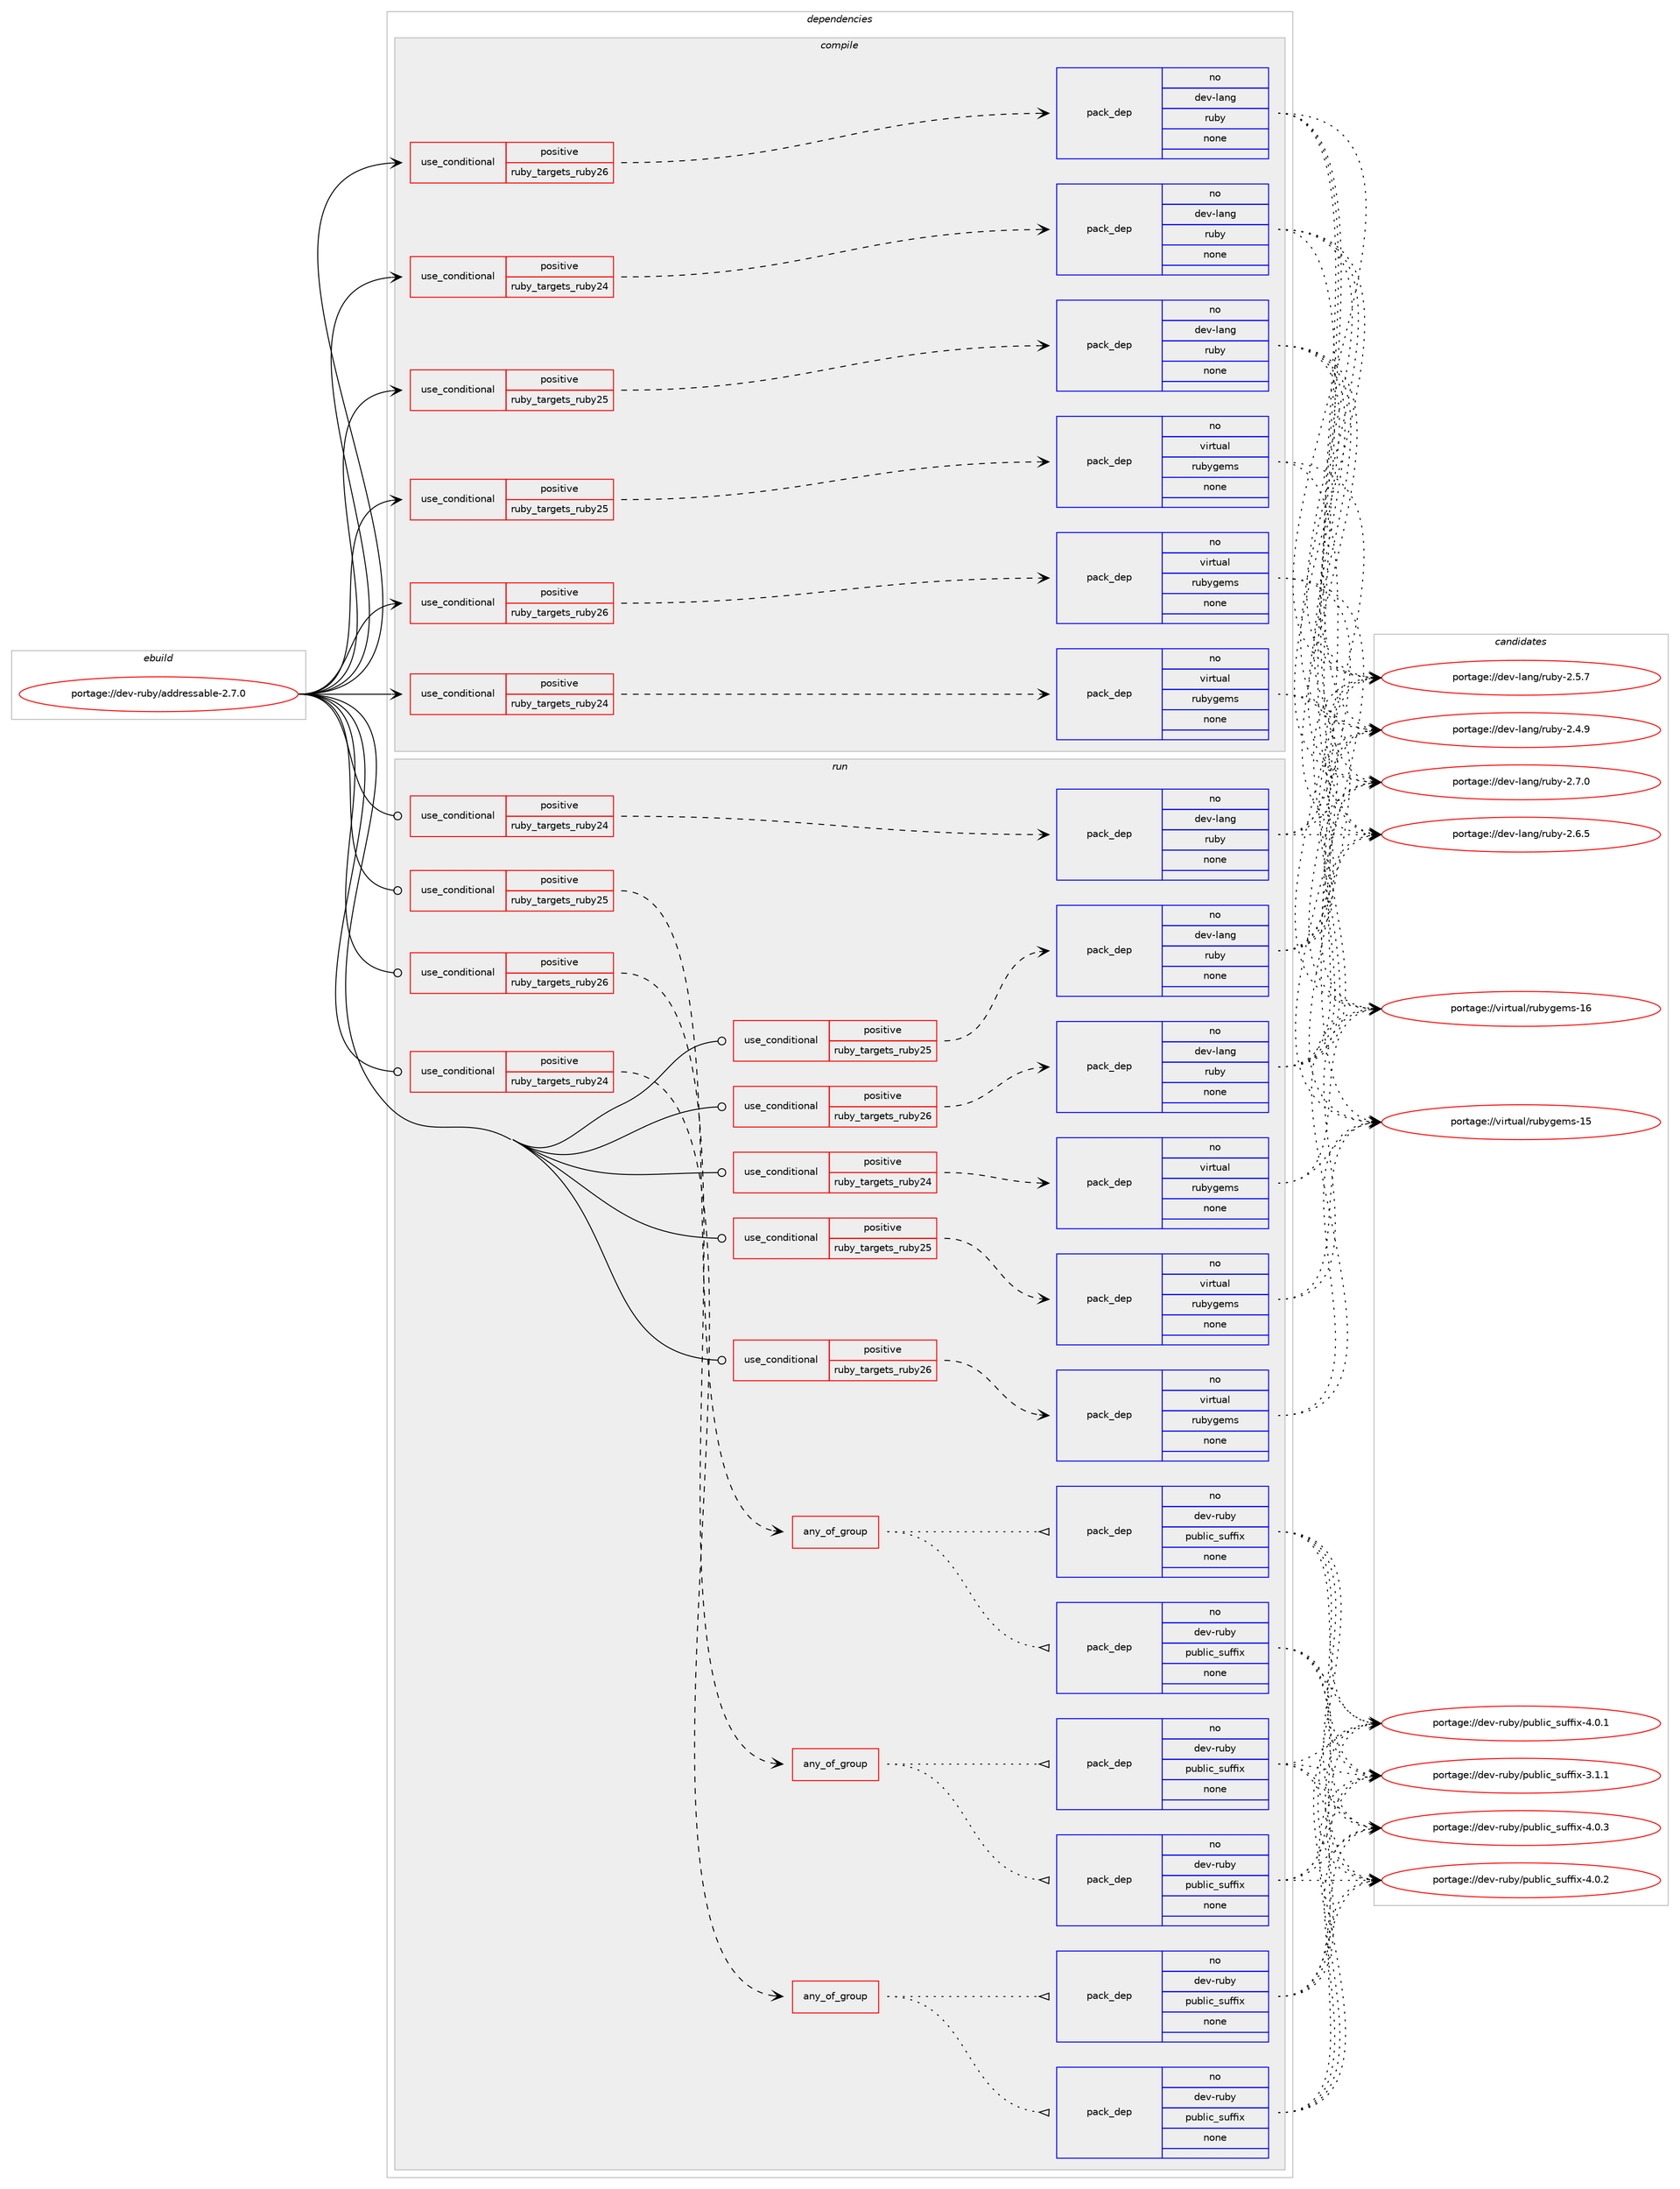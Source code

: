 digraph prolog {

# *************
# Graph options
# *************

newrank=true;
concentrate=true;
compound=true;
graph [rankdir=LR,fontname=Helvetica,fontsize=10,ranksep=1.5];#, ranksep=2.5, nodesep=0.2];
edge  [arrowhead=vee];
node  [fontname=Helvetica,fontsize=10];

# **********
# The ebuild
# **********

subgraph cluster_leftcol {
color=gray;
label=<<i>ebuild</i>>;
id [label="portage://dev-ruby/addressable-2.7.0", color=red, width=4, href="../dev-ruby/addressable-2.7.0.svg"];
}

# ****************
# The dependencies
# ****************

subgraph cluster_midcol {
color=gray;
label=<<i>dependencies</i>>;
subgraph cluster_compile {
fillcolor="#eeeeee";
style=filled;
label=<<i>compile</i>>;
subgraph cond94165 {
dependency369432 [label=<<TABLE BORDER="0" CELLBORDER="1" CELLSPACING="0" CELLPADDING="4"><TR><TD ROWSPAN="3" CELLPADDING="10">use_conditional</TD></TR><TR><TD>positive</TD></TR><TR><TD>ruby_targets_ruby24</TD></TR></TABLE>>, shape=none, color=red];
subgraph pack270437 {
dependency369433 [label=<<TABLE BORDER="0" CELLBORDER="1" CELLSPACING="0" CELLPADDING="4" WIDTH="220"><TR><TD ROWSPAN="6" CELLPADDING="30">pack_dep</TD></TR><TR><TD WIDTH="110">no</TD></TR><TR><TD>dev-lang</TD></TR><TR><TD>ruby</TD></TR><TR><TD>none</TD></TR><TR><TD></TD></TR></TABLE>>, shape=none, color=blue];
}
dependency369432:e -> dependency369433:w [weight=20,style="dashed",arrowhead="vee"];
}
id:e -> dependency369432:w [weight=20,style="solid",arrowhead="vee"];
subgraph cond94166 {
dependency369434 [label=<<TABLE BORDER="0" CELLBORDER="1" CELLSPACING="0" CELLPADDING="4"><TR><TD ROWSPAN="3" CELLPADDING="10">use_conditional</TD></TR><TR><TD>positive</TD></TR><TR><TD>ruby_targets_ruby24</TD></TR></TABLE>>, shape=none, color=red];
subgraph pack270438 {
dependency369435 [label=<<TABLE BORDER="0" CELLBORDER="1" CELLSPACING="0" CELLPADDING="4" WIDTH="220"><TR><TD ROWSPAN="6" CELLPADDING="30">pack_dep</TD></TR><TR><TD WIDTH="110">no</TD></TR><TR><TD>virtual</TD></TR><TR><TD>rubygems</TD></TR><TR><TD>none</TD></TR><TR><TD></TD></TR></TABLE>>, shape=none, color=blue];
}
dependency369434:e -> dependency369435:w [weight=20,style="dashed",arrowhead="vee"];
}
id:e -> dependency369434:w [weight=20,style="solid",arrowhead="vee"];
subgraph cond94167 {
dependency369436 [label=<<TABLE BORDER="0" CELLBORDER="1" CELLSPACING="0" CELLPADDING="4"><TR><TD ROWSPAN="3" CELLPADDING="10">use_conditional</TD></TR><TR><TD>positive</TD></TR><TR><TD>ruby_targets_ruby25</TD></TR></TABLE>>, shape=none, color=red];
subgraph pack270439 {
dependency369437 [label=<<TABLE BORDER="0" CELLBORDER="1" CELLSPACING="0" CELLPADDING="4" WIDTH="220"><TR><TD ROWSPAN="6" CELLPADDING="30">pack_dep</TD></TR><TR><TD WIDTH="110">no</TD></TR><TR><TD>dev-lang</TD></TR><TR><TD>ruby</TD></TR><TR><TD>none</TD></TR><TR><TD></TD></TR></TABLE>>, shape=none, color=blue];
}
dependency369436:e -> dependency369437:w [weight=20,style="dashed",arrowhead="vee"];
}
id:e -> dependency369436:w [weight=20,style="solid",arrowhead="vee"];
subgraph cond94168 {
dependency369438 [label=<<TABLE BORDER="0" CELLBORDER="1" CELLSPACING="0" CELLPADDING="4"><TR><TD ROWSPAN="3" CELLPADDING="10">use_conditional</TD></TR><TR><TD>positive</TD></TR><TR><TD>ruby_targets_ruby25</TD></TR></TABLE>>, shape=none, color=red];
subgraph pack270440 {
dependency369439 [label=<<TABLE BORDER="0" CELLBORDER="1" CELLSPACING="0" CELLPADDING="4" WIDTH="220"><TR><TD ROWSPAN="6" CELLPADDING="30">pack_dep</TD></TR><TR><TD WIDTH="110">no</TD></TR><TR><TD>virtual</TD></TR><TR><TD>rubygems</TD></TR><TR><TD>none</TD></TR><TR><TD></TD></TR></TABLE>>, shape=none, color=blue];
}
dependency369438:e -> dependency369439:w [weight=20,style="dashed",arrowhead="vee"];
}
id:e -> dependency369438:w [weight=20,style="solid",arrowhead="vee"];
subgraph cond94169 {
dependency369440 [label=<<TABLE BORDER="0" CELLBORDER="1" CELLSPACING="0" CELLPADDING="4"><TR><TD ROWSPAN="3" CELLPADDING="10">use_conditional</TD></TR><TR><TD>positive</TD></TR><TR><TD>ruby_targets_ruby26</TD></TR></TABLE>>, shape=none, color=red];
subgraph pack270441 {
dependency369441 [label=<<TABLE BORDER="0" CELLBORDER="1" CELLSPACING="0" CELLPADDING="4" WIDTH="220"><TR><TD ROWSPAN="6" CELLPADDING="30">pack_dep</TD></TR><TR><TD WIDTH="110">no</TD></TR><TR><TD>dev-lang</TD></TR><TR><TD>ruby</TD></TR><TR><TD>none</TD></TR><TR><TD></TD></TR></TABLE>>, shape=none, color=blue];
}
dependency369440:e -> dependency369441:w [weight=20,style="dashed",arrowhead="vee"];
}
id:e -> dependency369440:w [weight=20,style="solid",arrowhead="vee"];
subgraph cond94170 {
dependency369442 [label=<<TABLE BORDER="0" CELLBORDER="1" CELLSPACING="0" CELLPADDING="4"><TR><TD ROWSPAN="3" CELLPADDING="10">use_conditional</TD></TR><TR><TD>positive</TD></TR><TR><TD>ruby_targets_ruby26</TD></TR></TABLE>>, shape=none, color=red];
subgraph pack270442 {
dependency369443 [label=<<TABLE BORDER="0" CELLBORDER="1" CELLSPACING="0" CELLPADDING="4" WIDTH="220"><TR><TD ROWSPAN="6" CELLPADDING="30">pack_dep</TD></TR><TR><TD WIDTH="110">no</TD></TR><TR><TD>virtual</TD></TR><TR><TD>rubygems</TD></TR><TR><TD>none</TD></TR><TR><TD></TD></TR></TABLE>>, shape=none, color=blue];
}
dependency369442:e -> dependency369443:w [weight=20,style="dashed",arrowhead="vee"];
}
id:e -> dependency369442:w [weight=20,style="solid",arrowhead="vee"];
}
subgraph cluster_compileandrun {
fillcolor="#eeeeee";
style=filled;
label=<<i>compile and run</i>>;
}
subgraph cluster_run {
fillcolor="#eeeeee";
style=filled;
label=<<i>run</i>>;
subgraph cond94171 {
dependency369444 [label=<<TABLE BORDER="0" CELLBORDER="1" CELLSPACING="0" CELLPADDING="4"><TR><TD ROWSPAN="3" CELLPADDING="10">use_conditional</TD></TR><TR><TD>positive</TD></TR><TR><TD>ruby_targets_ruby24</TD></TR></TABLE>>, shape=none, color=red];
subgraph any4626 {
dependency369445 [label=<<TABLE BORDER="0" CELLBORDER="1" CELLSPACING="0" CELLPADDING="4"><TR><TD CELLPADDING="10">any_of_group</TD></TR></TABLE>>, shape=none, color=red];subgraph pack270443 {
dependency369446 [label=<<TABLE BORDER="0" CELLBORDER="1" CELLSPACING="0" CELLPADDING="4" WIDTH="220"><TR><TD ROWSPAN="6" CELLPADDING="30">pack_dep</TD></TR><TR><TD WIDTH="110">no</TD></TR><TR><TD>dev-ruby</TD></TR><TR><TD>public_suffix</TD></TR><TR><TD>none</TD></TR><TR><TD></TD></TR></TABLE>>, shape=none, color=blue];
}
dependency369445:e -> dependency369446:w [weight=20,style="dotted",arrowhead="oinv"];
subgraph pack270444 {
dependency369447 [label=<<TABLE BORDER="0" CELLBORDER="1" CELLSPACING="0" CELLPADDING="4" WIDTH="220"><TR><TD ROWSPAN="6" CELLPADDING="30">pack_dep</TD></TR><TR><TD WIDTH="110">no</TD></TR><TR><TD>dev-ruby</TD></TR><TR><TD>public_suffix</TD></TR><TR><TD>none</TD></TR><TR><TD></TD></TR></TABLE>>, shape=none, color=blue];
}
dependency369445:e -> dependency369447:w [weight=20,style="dotted",arrowhead="oinv"];
}
dependency369444:e -> dependency369445:w [weight=20,style="dashed",arrowhead="vee"];
}
id:e -> dependency369444:w [weight=20,style="solid",arrowhead="odot"];
subgraph cond94172 {
dependency369448 [label=<<TABLE BORDER="0" CELLBORDER="1" CELLSPACING="0" CELLPADDING="4"><TR><TD ROWSPAN="3" CELLPADDING="10">use_conditional</TD></TR><TR><TD>positive</TD></TR><TR><TD>ruby_targets_ruby24</TD></TR></TABLE>>, shape=none, color=red];
subgraph pack270445 {
dependency369449 [label=<<TABLE BORDER="0" CELLBORDER="1" CELLSPACING="0" CELLPADDING="4" WIDTH="220"><TR><TD ROWSPAN="6" CELLPADDING="30">pack_dep</TD></TR><TR><TD WIDTH="110">no</TD></TR><TR><TD>dev-lang</TD></TR><TR><TD>ruby</TD></TR><TR><TD>none</TD></TR><TR><TD></TD></TR></TABLE>>, shape=none, color=blue];
}
dependency369448:e -> dependency369449:w [weight=20,style="dashed",arrowhead="vee"];
}
id:e -> dependency369448:w [weight=20,style="solid",arrowhead="odot"];
subgraph cond94173 {
dependency369450 [label=<<TABLE BORDER="0" CELLBORDER="1" CELLSPACING="0" CELLPADDING="4"><TR><TD ROWSPAN="3" CELLPADDING="10">use_conditional</TD></TR><TR><TD>positive</TD></TR><TR><TD>ruby_targets_ruby24</TD></TR></TABLE>>, shape=none, color=red];
subgraph pack270446 {
dependency369451 [label=<<TABLE BORDER="0" CELLBORDER="1" CELLSPACING="0" CELLPADDING="4" WIDTH="220"><TR><TD ROWSPAN="6" CELLPADDING="30">pack_dep</TD></TR><TR><TD WIDTH="110">no</TD></TR><TR><TD>virtual</TD></TR><TR><TD>rubygems</TD></TR><TR><TD>none</TD></TR><TR><TD></TD></TR></TABLE>>, shape=none, color=blue];
}
dependency369450:e -> dependency369451:w [weight=20,style="dashed",arrowhead="vee"];
}
id:e -> dependency369450:w [weight=20,style="solid",arrowhead="odot"];
subgraph cond94174 {
dependency369452 [label=<<TABLE BORDER="0" CELLBORDER="1" CELLSPACING="0" CELLPADDING="4"><TR><TD ROWSPAN="3" CELLPADDING="10">use_conditional</TD></TR><TR><TD>positive</TD></TR><TR><TD>ruby_targets_ruby25</TD></TR></TABLE>>, shape=none, color=red];
subgraph any4627 {
dependency369453 [label=<<TABLE BORDER="0" CELLBORDER="1" CELLSPACING="0" CELLPADDING="4"><TR><TD CELLPADDING="10">any_of_group</TD></TR></TABLE>>, shape=none, color=red];subgraph pack270447 {
dependency369454 [label=<<TABLE BORDER="0" CELLBORDER="1" CELLSPACING="0" CELLPADDING="4" WIDTH="220"><TR><TD ROWSPAN="6" CELLPADDING="30">pack_dep</TD></TR><TR><TD WIDTH="110">no</TD></TR><TR><TD>dev-ruby</TD></TR><TR><TD>public_suffix</TD></TR><TR><TD>none</TD></TR><TR><TD></TD></TR></TABLE>>, shape=none, color=blue];
}
dependency369453:e -> dependency369454:w [weight=20,style="dotted",arrowhead="oinv"];
subgraph pack270448 {
dependency369455 [label=<<TABLE BORDER="0" CELLBORDER="1" CELLSPACING="0" CELLPADDING="4" WIDTH="220"><TR><TD ROWSPAN="6" CELLPADDING="30">pack_dep</TD></TR><TR><TD WIDTH="110">no</TD></TR><TR><TD>dev-ruby</TD></TR><TR><TD>public_suffix</TD></TR><TR><TD>none</TD></TR><TR><TD></TD></TR></TABLE>>, shape=none, color=blue];
}
dependency369453:e -> dependency369455:w [weight=20,style="dotted",arrowhead="oinv"];
}
dependency369452:e -> dependency369453:w [weight=20,style="dashed",arrowhead="vee"];
}
id:e -> dependency369452:w [weight=20,style="solid",arrowhead="odot"];
subgraph cond94175 {
dependency369456 [label=<<TABLE BORDER="0" CELLBORDER="1" CELLSPACING="0" CELLPADDING="4"><TR><TD ROWSPAN="3" CELLPADDING="10">use_conditional</TD></TR><TR><TD>positive</TD></TR><TR><TD>ruby_targets_ruby25</TD></TR></TABLE>>, shape=none, color=red];
subgraph pack270449 {
dependency369457 [label=<<TABLE BORDER="0" CELLBORDER="1" CELLSPACING="0" CELLPADDING="4" WIDTH="220"><TR><TD ROWSPAN="6" CELLPADDING="30">pack_dep</TD></TR><TR><TD WIDTH="110">no</TD></TR><TR><TD>dev-lang</TD></TR><TR><TD>ruby</TD></TR><TR><TD>none</TD></TR><TR><TD></TD></TR></TABLE>>, shape=none, color=blue];
}
dependency369456:e -> dependency369457:w [weight=20,style="dashed",arrowhead="vee"];
}
id:e -> dependency369456:w [weight=20,style="solid",arrowhead="odot"];
subgraph cond94176 {
dependency369458 [label=<<TABLE BORDER="0" CELLBORDER="1" CELLSPACING="0" CELLPADDING="4"><TR><TD ROWSPAN="3" CELLPADDING="10">use_conditional</TD></TR><TR><TD>positive</TD></TR><TR><TD>ruby_targets_ruby25</TD></TR></TABLE>>, shape=none, color=red];
subgraph pack270450 {
dependency369459 [label=<<TABLE BORDER="0" CELLBORDER="1" CELLSPACING="0" CELLPADDING="4" WIDTH="220"><TR><TD ROWSPAN="6" CELLPADDING="30">pack_dep</TD></TR><TR><TD WIDTH="110">no</TD></TR><TR><TD>virtual</TD></TR><TR><TD>rubygems</TD></TR><TR><TD>none</TD></TR><TR><TD></TD></TR></TABLE>>, shape=none, color=blue];
}
dependency369458:e -> dependency369459:w [weight=20,style="dashed",arrowhead="vee"];
}
id:e -> dependency369458:w [weight=20,style="solid",arrowhead="odot"];
subgraph cond94177 {
dependency369460 [label=<<TABLE BORDER="0" CELLBORDER="1" CELLSPACING="0" CELLPADDING="4"><TR><TD ROWSPAN="3" CELLPADDING="10">use_conditional</TD></TR><TR><TD>positive</TD></TR><TR><TD>ruby_targets_ruby26</TD></TR></TABLE>>, shape=none, color=red];
subgraph any4628 {
dependency369461 [label=<<TABLE BORDER="0" CELLBORDER="1" CELLSPACING="0" CELLPADDING="4"><TR><TD CELLPADDING="10">any_of_group</TD></TR></TABLE>>, shape=none, color=red];subgraph pack270451 {
dependency369462 [label=<<TABLE BORDER="0" CELLBORDER="1" CELLSPACING="0" CELLPADDING="4" WIDTH="220"><TR><TD ROWSPAN="6" CELLPADDING="30">pack_dep</TD></TR><TR><TD WIDTH="110">no</TD></TR><TR><TD>dev-ruby</TD></TR><TR><TD>public_suffix</TD></TR><TR><TD>none</TD></TR><TR><TD></TD></TR></TABLE>>, shape=none, color=blue];
}
dependency369461:e -> dependency369462:w [weight=20,style="dotted",arrowhead="oinv"];
subgraph pack270452 {
dependency369463 [label=<<TABLE BORDER="0" CELLBORDER="1" CELLSPACING="0" CELLPADDING="4" WIDTH="220"><TR><TD ROWSPAN="6" CELLPADDING="30">pack_dep</TD></TR><TR><TD WIDTH="110">no</TD></TR><TR><TD>dev-ruby</TD></TR><TR><TD>public_suffix</TD></TR><TR><TD>none</TD></TR><TR><TD></TD></TR></TABLE>>, shape=none, color=blue];
}
dependency369461:e -> dependency369463:w [weight=20,style="dotted",arrowhead="oinv"];
}
dependency369460:e -> dependency369461:w [weight=20,style="dashed",arrowhead="vee"];
}
id:e -> dependency369460:w [weight=20,style="solid",arrowhead="odot"];
subgraph cond94178 {
dependency369464 [label=<<TABLE BORDER="0" CELLBORDER="1" CELLSPACING="0" CELLPADDING="4"><TR><TD ROWSPAN="3" CELLPADDING="10">use_conditional</TD></TR><TR><TD>positive</TD></TR><TR><TD>ruby_targets_ruby26</TD></TR></TABLE>>, shape=none, color=red];
subgraph pack270453 {
dependency369465 [label=<<TABLE BORDER="0" CELLBORDER="1" CELLSPACING="0" CELLPADDING="4" WIDTH="220"><TR><TD ROWSPAN="6" CELLPADDING="30">pack_dep</TD></TR><TR><TD WIDTH="110">no</TD></TR><TR><TD>dev-lang</TD></TR><TR><TD>ruby</TD></TR><TR><TD>none</TD></TR><TR><TD></TD></TR></TABLE>>, shape=none, color=blue];
}
dependency369464:e -> dependency369465:w [weight=20,style="dashed",arrowhead="vee"];
}
id:e -> dependency369464:w [weight=20,style="solid",arrowhead="odot"];
subgraph cond94179 {
dependency369466 [label=<<TABLE BORDER="0" CELLBORDER="1" CELLSPACING="0" CELLPADDING="4"><TR><TD ROWSPAN="3" CELLPADDING="10">use_conditional</TD></TR><TR><TD>positive</TD></TR><TR><TD>ruby_targets_ruby26</TD></TR></TABLE>>, shape=none, color=red];
subgraph pack270454 {
dependency369467 [label=<<TABLE BORDER="0" CELLBORDER="1" CELLSPACING="0" CELLPADDING="4" WIDTH="220"><TR><TD ROWSPAN="6" CELLPADDING="30">pack_dep</TD></TR><TR><TD WIDTH="110">no</TD></TR><TR><TD>virtual</TD></TR><TR><TD>rubygems</TD></TR><TR><TD>none</TD></TR><TR><TD></TD></TR></TABLE>>, shape=none, color=blue];
}
dependency369466:e -> dependency369467:w [weight=20,style="dashed",arrowhead="vee"];
}
id:e -> dependency369466:w [weight=20,style="solid",arrowhead="odot"];
}
}

# **************
# The candidates
# **************

subgraph cluster_choices {
rank=same;
color=gray;
label=<<i>candidates</i>>;

subgraph choice270437 {
color=black;
nodesep=1;
choice10010111845108971101034711411798121455046554648 [label="portage://dev-lang/ruby-2.7.0", color=red, width=4,href="../dev-lang/ruby-2.7.0.svg"];
choice10010111845108971101034711411798121455046544653 [label="portage://dev-lang/ruby-2.6.5", color=red, width=4,href="../dev-lang/ruby-2.6.5.svg"];
choice10010111845108971101034711411798121455046534655 [label="portage://dev-lang/ruby-2.5.7", color=red, width=4,href="../dev-lang/ruby-2.5.7.svg"];
choice10010111845108971101034711411798121455046524657 [label="portage://dev-lang/ruby-2.4.9", color=red, width=4,href="../dev-lang/ruby-2.4.9.svg"];
dependency369433:e -> choice10010111845108971101034711411798121455046554648:w [style=dotted,weight="100"];
dependency369433:e -> choice10010111845108971101034711411798121455046544653:w [style=dotted,weight="100"];
dependency369433:e -> choice10010111845108971101034711411798121455046534655:w [style=dotted,weight="100"];
dependency369433:e -> choice10010111845108971101034711411798121455046524657:w [style=dotted,weight="100"];
}
subgraph choice270438 {
color=black;
nodesep=1;
choice118105114116117971084711411798121103101109115454954 [label="portage://virtual/rubygems-16", color=red, width=4,href="../virtual/rubygems-16.svg"];
choice118105114116117971084711411798121103101109115454953 [label="portage://virtual/rubygems-15", color=red, width=4,href="../virtual/rubygems-15.svg"];
dependency369435:e -> choice118105114116117971084711411798121103101109115454954:w [style=dotted,weight="100"];
dependency369435:e -> choice118105114116117971084711411798121103101109115454953:w [style=dotted,weight="100"];
}
subgraph choice270439 {
color=black;
nodesep=1;
choice10010111845108971101034711411798121455046554648 [label="portage://dev-lang/ruby-2.7.0", color=red, width=4,href="../dev-lang/ruby-2.7.0.svg"];
choice10010111845108971101034711411798121455046544653 [label="portage://dev-lang/ruby-2.6.5", color=red, width=4,href="../dev-lang/ruby-2.6.5.svg"];
choice10010111845108971101034711411798121455046534655 [label="portage://dev-lang/ruby-2.5.7", color=red, width=4,href="../dev-lang/ruby-2.5.7.svg"];
choice10010111845108971101034711411798121455046524657 [label="portage://dev-lang/ruby-2.4.9", color=red, width=4,href="../dev-lang/ruby-2.4.9.svg"];
dependency369437:e -> choice10010111845108971101034711411798121455046554648:w [style=dotted,weight="100"];
dependency369437:e -> choice10010111845108971101034711411798121455046544653:w [style=dotted,weight="100"];
dependency369437:e -> choice10010111845108971101034711411798121455046534655:w [style=dotted,weight="100"];
dependency369437:e -> choice10010111845108971101034711411798121455046524657:w [style=dotted,weight="100"];
}
subgraph choice270440 {
color=black;
nodesep=1;
choice118105114116117971084711411798121103101109115454954 [label="portage://virtual/rubygems-16", color=red, width=4,href="../virtual/rubygems-16.svg"];
choice118105114116117971084711411798121103101109115454953 [label="portage://virtual/rubygems-15", color=red, width=4,href="../virtual/rubygems-15.svg"];
dependency369439:e -> choice118105114116117971084711411798121103101109115454954:w [style=dotted,weight="100"];
dependency369439:e -> choice118105114116117971084711411798121103101109115454953:w [style=dotted,weight="100"];
}
subgraph choice270441 {
color=black;
nodesep=1;
choice10010111845108971101034711411798121455046554648 [label="portage://dev-lang/ruby-2.7.0", color=red, width=4,href="../dev-lang/ruby-2.7.0.svg"];
choice10010111845108971101034711411798121455046544653 [label="portage://dev-lang/ruby-2.6.5", color=red, width=4,href="../dev-lang/ruby-2.6.5.svg"];
choice10010111845108971101034711411798121455046534655 [label="portage://dev-lang/ruby-2.5.7", color=red, width=4,href="../dev-lang/ruby-2.5.7.svg"];
choice10010111845108971101034711411798121455046524657 [label="portage://dev-lang/ruby-2.4.9", color=red, width=4,href="../dev-lang/ruby-2.4.9.svg"];
dependency369441:e -> choice10010111845108971101034711411798121455046554648:w [style=dotted,weight="100"];
dependency369441:e -> choice10010111845108971101034711411798121455046544653:w [style=dotted,weight="100"];
dependency369441:e -> choice10010111845108971101034711411798121455046534655:w [style=dotted,weight="100"];
dependency369441:e -> choice10010111845108971101034711411798121455046524657:w [style=dotted,weight="100"];
}
subgraph choice270442 {
color=black;
nodesep=1;
choice118105114116117971084711411798121103101109115454954 [label="portage://virtual/rubygems-16", color=red, width=4,href="../virtual/rubygems-16.svg"];
choice118105114116117971084711411798121103101109115454953 [label="portage://virtual/rubygems-15", color=red, width=4,href="../virtual/rubygems-15.svg"];
dependency369443:e -> choice118105114116117971084711411798121103101109115454954:w [style=dotted,weight="100"];
dependency369443:e -> choice118105114116117971084711411798121103101109115454953:w [style=dotted,weight="100"];
}
subgraph choice270443 {
color=black;
nodesep=1;
choice100101118451141179812147112117981081059995115117102102105120455246484651 [label="portage://dev-ruby/public_suffix-4.0.3", color=red, width=4,href="../dev-ruby/public_suffix-4.0.3.svg"];
choice100101118451141179812147112117981081059995115117102102105120455246484650 [label="portage://dev-ruby/public_suffix-4.0.2", color=red, width=4,href="../dev-ruby/public_suffix-4.0.2.svg"];
choice100101118451141179812147112117981081059995115117102102105120455246484649 [label="portage://dev-ruby/public_suffix-4.0.1", color=red, width=4,href="../dev-ruby/public_suffix-4.0.1.svg"];
choice100101118451141179812147112117981081059995115117102102105120455146494649 [label="portage://dev-ruby/public_suffix-3.1.1", color=red, width=4,href="../dev-ruby/public_suffix-3.1.1.svg"];
dependency369446:e -> choice100101118451141179812147112117981081059995115117102102105120455246484651:w [style=dotted,weight="100"];
dependency369446:e -> choice100101118451141179812147112117981081059995115117102102105120455246484650:w [style=dotted,weight="100"];
dependency369446:e -> choice100101118451141179812147112117981081059995115117102102105120455246484649:w [style=dotted,weight="100"];
dependency369446:e -> choice100101118451141179812147112117981081059995115117102102105120455146494649:w [style=dotted,weight="100"];
}
subgraph choice270444 {
color=black;
nodesep=1;
choice100101118451141179812147112117981081059995115117102102105120455246484651 [label="portage://dev-ruby/public_suffix-4.0.3", color=red, width=4,href="../dev-ruby/public_suffix-4.0.3.svg"];
choice100101118451141179812147112117981081059995115117102102105120455246484650 [label="portage://dev-ruby/public_suffix-4.0.2", color=red, width=4,href="../dev-ruby/public_suffix-4.0.2.svg"];
choice100101118451141179812147112117981081059995115117102102105120455246484649 [label="portage://dev-ruby/public_suffix-4.0.1", color=red, width=4,href="../dev-ruby/public_suffix-4.0.1.svg"];
choice100101118451141179812147112117981081059995115117102102105120455146494649 [label="portage://dev-ruby/public_suffix-3.1.1", color=red, width=4,href="../dev-ruby/public_suffix-3.1.1.svg"];
dependency369447:e -> choice100101118451141179812147112117981081059995115117102102105120455246484651:w [style=dotted,weight="100"];
dependency369447:e -> choice100101118451141179812147112117981081059995115117102102105120455246484650:w [style=dotted,weight="100"];
dependency369447:e -> choice100101118451141179812147112117981081059995115117102102105120455246484649:w [style=dotted,weight="100"];
dependency369447:e -> choice100101118451141179812147112117981081059995115117102102105120455146494649:w [style=dotted,weight="100"];
}
subgraph choice270445 {
color=black;
nodesep=1;
choice10010111845108971101034711411798121455046554648 [label="portage://dev-lang/ruby-2.7.0", color=red, width=4,href="../dev-lang/ruby-2.7.0.svg"];
choice10010111845108971101034711411798121455046544653 [label="portage://dev-lang/ruby-2.6.5", color=red, width=4,href="../dev-lang/ruby-2.6.5.svg"];
choice10010111845108971101034711411798121455046534655 [label="portage://dev-lang/ruby-2.5.7", color=red, width=4,href="../dev-lang/ruby-2.5.7.svg"];
choice10010111845108971101034711411798121455046524657 [label="portage://dev-lang/ruby-2.4.9", color=red, width=4,href="../dev-lang/ruby-2.4.9.svg"];
dependency369449:e -> choice10010111845108971101034711411798121455046554648:w [style=dotted,weight="100"];
dependency369449:e -> choice10010111845108971101034711411798121455046544653:w [style=dotted,weight="100"];
dependency369449:e -> choice10010111845108971101034711411798121455046534655:w [style=dotted,weight="100"];
dependency369449:e -> choice10010111845108971101034711411798121455046524657:w [style=dotted,weight="100"];
}
subgraph choice270446 {
color=black;
nodesep=1;
choice118105114116117971084711411798121103101109115454954 [label="portage://virtual/rubygems-16", color=red, width=4,href="../virtual/rubygems-16.svg"];
choice118105114116117971084711411798121103101109115454953 [label="portage://virtual/rubygems-15", color=red, width=4,href="../virtual/rubygems-15.svg"];
dependency369451:e -> choice118105114116117971084711411798121103101109115454954:w [style=dotted,weight="100"];
dependency369451:e -> choice118105114116117971084711411798121103101109115454953:w [style=dotted,weight="100"];
}
subgraph choice270447 {
color=black;
nodesep=1;
choice100101118451141179812147112117981081059995115117102102105120455246484651 [label="portage://dev-ruby/public_suffix-4.0.3", color=red, width=4,href="../dev-ruby/public_suffix-4.0.3.svg"];
choice100101118451141179812147112117981081059995115117102102105120455246484650 [label="portage://dev-ruby/public_suffix-4.0.2", color=red, width=4,href="../dev-ruby/public_suffix-4.0.2.svg"];
choice100101118451141179812147112117981081059995115117102102105120455246484649 [label="portage://dev-ruby/public_suffix-4.0.1", color=red, width=4,href="../dev-ruby/public_suffix-4.0.1.svg"];
choice100101118451141179812147112117981081059995115117102102105120455146494649 [label="portage://dev-ruby/public_suffix-3.1.1", color=red, width=4,href="../dev-ruby/public_suffix-3.1.1.svg"];
dependency369454:e -> choice100101118451141179812147112117981081059995115117102102105120455246484651:w [style=dotted,weight="100"];
dependency369454:e -> choice100101118451141179812147112117981081059995115117102102105120455246484650:w [style=dotted,weight="100"];
dependency369454:e -> choice100101118451141179812147112117981081059995115117102102105120455246484649:w [style=dotted,weight="100"];
dependency369454:e -> choice100101118451141179812147112117981081059995115117102102105120455146494649:w [style=dotted,weight="100"];
}
subgraph choice270448 {
color=black;
nodesep=1;
choice100101118451141179812147112117981081059995115117102102105120455246484651 [label="portage://dev-ruby/public_suffix-4.0.3", color=red, width=4,href="../dev-ruby/public_suffix-4.0.3.svg"];
choice100101118451141179812147112117981081059995115117102102105120455246484650 [label="portage://dev-ruby/public_suffix-4.0.2", color=red, width=4,href="../dev-ruby/public_suffix-4.0.2.svg"];
choice100101118451141179812147112117981081059995115117102102105120455246484649 [label="portage://dev-ruby/public_suffix-4.0.1", color=red, width=4,href="../dev-ruby/public_suffix-4.0.1.svg"];
choice100101118451141179812147112117981081059995115117102102105120455146494649 [label="portage://dev-ruby/public_suffix-3.1.1", color=red, width=4,href="../dev-ruby/public_suffix-3.1.1.svg"];
dependency369455:e -> choice100101118451141179812147112117981081059995115117102102105120455246484651:w [style=dotted,weight="100"];
dependency369455:e -> choice100101118451141179812147112117981081059995115117102102105120455246484650:w [style=dotted,weight="100"];
dependency369455:e -> choice100101118451141179812147112117981081059995115117102102105120455246484649:w [style=dotted,weight="100"];
dependency369455:e -> choice100101118451141179812147112117981081059995115117102102105120455146494649:w [style=dotted,weight="100"];
}
subgraph choice270449 {
color=black;
nodesep=1;
choice10010111845108971101034711411798121455046554648 [label="portage://dev-lang/ruby-2.7.0", color=red, width=4,href="../dev-lang/ruby-2.7.0.svg"];
choice10010111845108971101034711411798121455046544653 [label="portage://dev-lang/ruby-2.6.5", color=red, width=4,href="../dev-lang/ruby-2.6.5.svg"];
choice10010111845108971101034711411798121455046534655 [label="portage://dev-lang/ruby-2.5.7", color=red, width=4,href="../dev-lang/ruby-2.5.7.svg"];
choice10010111845108971101034711411798121455046524657 [label="portage://dev-lang/ruby-2.4.9", color=red, width=4,href="../dev-lang/ruby-2.4.9.svg"];
dependency369457:e -> choice10010111845108971101034711411798121455046554648:w [style=dotted,weight="100"];
dependency369457:e -> choice10010111845108971101034711411798121455046544653:w [style=dotted,weight="100"];
dependency369457:e -> choice10010111845108971101034711411798121455046534655:w [style=dotted,weight="100"];
dependency369457:e -> choice10010111845108971101034711411798121455046524657:w [style=dotted,weight="100"];
}
subgraph choice270450 {
color=black;
nodesep=1;
choice118105114116117971084711411798121103101109115454954 [label="portage://virtual/rubygems-16", color=red, width=4,href="../virtual/rubygems-16.svg"];
choice118105114116117971084711411798121103101109115454953 [label="portage://virtual/rubygems-15", color=red, width=4,href="../virtual/rubygems-15.svg"];
dependency369459:e -> choice118105114116117971084711411798121103101109115454954:w [style=dotted,weight="100"];
dependency369459:e -> choice118105114116117971084711411798121103101109115454953:w [style=dotted,weight="100"];
}
subgraph choice270451 {
color=black;
nodesep=1;
choice100101118451141179812147112117981081059995115117102102105120455246484651 [label="portage://dev-ruby/public_suffix-4.0.3", color=red, width=4,href="../dev-ruby/public_suffix-4.0.3.svg"];
choice100101118451141179812147112117981081059995115117102102105120455246484650 [label="portage://dev-ruby/public_suffix-4.0.2", color=red, width=4,href="../dev-ruby/public_suffix-4.0.2.svg"];
choice100101118451141179812147112117981081059995115117102102105120455246484649 [label="portage://dev-ruby/public_suffix-4.0.1", color=red, width=4,href="../dev-ruby/public_suffix-4.0.1.svg"];
choice100101118451141179812147112117981081059995115117102102105120455146494649 [label="portage://dev-ruby/public_suffix-3.1.1", color=red, width=4,href="../dev-ruby/public_suffix-3.1.1.svg"];
dependency369462:e -> choice100101118451141179812147112117981081059995115117102102105120455246484651:w [style=dotted,weight="100"];
dependency369462:e -> choice100101118451141179812147112117981081059995115117102102105120455246484650:w [style=dotted,weight="100"];
dependency369462:e -> choice100101118451141179812147112117981081059995115117102102105120455246484649:w [style=dotted,weight="100"];
dependency369462:e -> choice100101118451141179812147112117981081059995115117102102105120455146494649:w [style=dotted,weight="100"];
}
subgraph choice270452 {
color=black;
nodesep=1;
choice100101118451141179812147112117981081059995115117102102105120455246484651 [label="portage://dev-ruby/public_suffix-4.0.3", color=red, width=4,href="../dev-ruby/public_suffix-4.0.3.svg"];
choice100101118451141179812147112117981081059995115117102102105120455246484650 [label="portage://dev-ruby/public_suffix-4.0.2", color=red, width=4,href="../dev-ruby/public_suffix-4.0.2.svg"];
choice100101118451141179812147112117981081059995115117102102105120455246484649 [label="portage://dev-ruby/public_suffix-4.0.1", color=red, width=4,href="../dev-ruby/public_suffix-4.0.1.svg"];
choice100101118451141179812147112117981081059995115117102102105120455146494649 [label="portage://dev-ruby/public_suffix-3.1.1", color=red, width=4,href="../dev-ruby/public_suffix-3.1.1.svg"];
dependency369463:e -> choice100101118451141179812147112117981081059995115117102102105120455246484651:w [style=dotted,weight="100"];
dependency369463:e -> choice100101118451141179812147112117981081059995115117102102105120455246484650:w [style=dotted,weight="100"];
dependency369463:e -> choice100101118451141179812147112117981081059995115117102102105120455246484649:w [style=dotted,weight="100"];
dependency369463:e -> choice100101118451141179812147112117981081059995115117102102105120455146494649:w [style=dotted,weight="100"];
}
subgraph choice270453 {
color=black;
nodesep=1;
choice10010111845108971101034711411798121455046554648 [label="portage://dev-lang/ruby-2.7.0", color=red, width=4,href="../dev-lang/ruby-2.7.0.svg"];
choice10010111845108971101034711411798121455046544653 [label="portage://dev-lang/ruby-2.6.5", color=red, width=4,href="../dev-lang/ruby-2.6.5.svg"];
choice10010111845108971101034711411798121455046534655 [label="portage://dev-lang/ruby-2.5.7", color=red, width=4,href="../dev-lang/ruby-2.5.7.svg"];
choice10010111845108971101034711411798121455046524657 [label="portage://dev-lang/ruby-2.4.9", color=red, width=4,href="../dev-lang/ruby-2.4.9.svg"];
dependency369465:e -> choice10010111845108971101034711411798121455046554648:w [style=dotted,weight="100"];
dependency369465:e -> choice10010111845108971101034711411798121455046544653:w [style=dotted,weight="100"];
dependency369465:e -> choice10010111845108971101034711411798121455046534655:w [style=dotted,weight="100"];
dependency369465:e -> choice10010111845108971101034711411798121455046524657:w [style=dotted,weight="100"];
}
subgraph choice270454 {
color=black;
nodesep=1;
choice118105114116117971084711411798121103101109115454954 [label="portage://virtual/rubygems-16", color=red, width=4,href="../virtual/rubygems-16.svg"];
choice118105114116117971084711411798121103101109115454953 [label="portage://virtual/rubygems-15", color=red, width=4,href="../virtual/rubygems-15.svg"];
dependency369467:e -> choice118105114116117971084711411798121103101109115454954:w [style=dotted,weight="100"];
dependency369467:e -> choice118105114116117971084711411798121103101109115454953:w [style=dotted,weight="100"];
}
}

}
